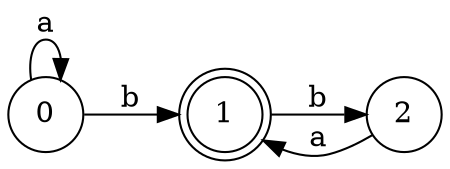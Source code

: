 digraph{
rankdir = "LR"
node[shape = circle] Node0 [label="0"];
node[shape = doublecircle] Node1 [label="1"];
node[shape = circle] Node2 [label="2"];
Node0->Node0 [label="a"];
Node0->Node1 [label="b"];
Node1->Node2 [label="b"];
Node2->Node1 [label="a"];
}